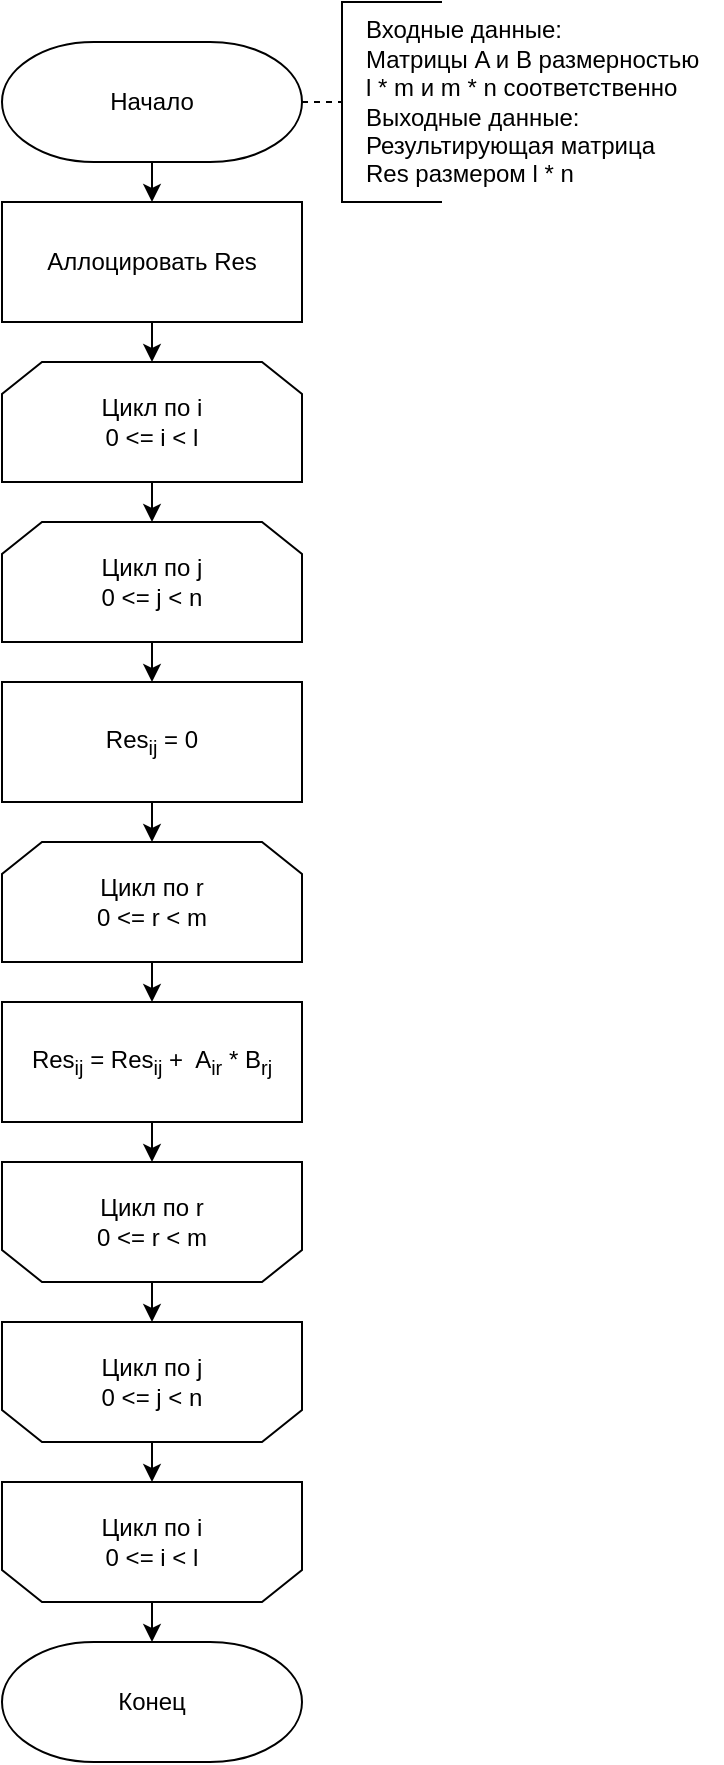 <mxfile version="20.3.0" type="device" pages="3"><diagram id="EKDfWiH1kvDxYjyR7Ums" name="Page-1"><mxGraphModel dx="1422" dy="868" grid="1" gridSize="10" guides="1" tooltips="1" connect="1" arrows="1" fold="1" page="1" pageScale="1" pageWidth="850" pageHeight="1100" math="0" shadow="0"><root><mxCell id="0"/><mxCell id="1" parent="0"/><mxCell id="7tNeOtKnAK0Mcpfe_OJ1-1" style="edgeStyle=orthogonalEdgeStyle;rounded=0;orthogonalLoop=1;jettySize=auto;html=1;exitX=0.5;exitY=1;exitDx=0;exitDy=0;exitPerimeter=0;entryX=0.5;entryY=0;entryDx=0;entryDy=0;" edge="1" parent="1" source="7tNeOtKnAK0Mcpfe_OJ1-2"><mxGeometry relative="1" as="geometry"><mxPoint x="255" y="120" as="targetPoint"/></mxGeometry></mxCell><mxCell id="7tNeOtKnAK0Mcpfe_OJ1-2" value="Начало" style="strokeWidth=1;html=1;shape=mxgraph.flowchart.terminator;whiteSpace=wrap;" vertex="1" parent="1"><mxGeometry x="180" y="40" width="150" height="60" as="geometry"/></mxCell><mxCell id="7tNeOtKnAK0Mcpfe_OJ1-4" value="&lt;div&gt;&lt;span&gt;Входные данные:&lt;/span&gt;&lt;/div&gt;&lt;div&gt;&lt;/div&gt;Матрицы A и B размерностью&lt;br&gt;l * m и m * n соответственно&lt;br&gt;&lt;div&gt;&lt;div&gt;Выходные данные:&lt;/div&gt;&lt;span&gt;Результирующая матрица&lt;/span&gt;&lt;/div&gt;&lt;div&gt;&lt;span&gt;Res размером l * n&lt;/span&gt;&lt;/div&gt;" style="text;html=1;align=left;verticalAlign=middle;resizable=0;points=[];autosize=1;strokeColor=none;fillColor=none;" vertex="1" parent="1"><mxGeometry x="360" y="25" width="180" height="90" as="geometry"/></mxCell><mxCell id="7tNeOtKnAK0Mcpfe_OJ1-5" value="Аллоцировать Res" style="rounded=0;whiteSpace=wrap;html=1;" vertex="1" parent="1"><mxGeometry x="180" y="120" width="150" height="60" as="geometry"/></mxCell><mxCell id="7tNeOtKnAK0Mcpfe_OJ1-6" style="edgeStyle=orthogonalEdgeStyle;rounded=0;orthogonalLoop=1;jettySize=auto;html=1;exitX=0.5;exitY=1;exitDx=0;exitDy=0;entryX=0.5;entryY=0;entryDx=0;entryDy=0;" edge="1" parent="1" source="7tNeOtKnAK0Mcpfe_OJ1-7" target="7tNeOtKnAK0Mcpfe_OJ1-14"><mxGeometry relative="1" as="geometry"/></mxCell><mxCell id="7tNeOtKnAK0Mcpfe_OJ1-7" value="Цикл по i&lt;br&gt;0 &amp;lt;= i &amp;lt; l" style="shape=loopLimit;whiteSpace=wrap;html=1;shadow=0;sketch=0;strokeWidth=1;gradientColor=none;" vertex="1" parent="1"><mxGeometry x="180" y="200" width="150" height="60" as="geometry"/></mxCell><mxCell id="7tNeOtKnAK0Mcpfe_OJ1-8" style="edgeStyle=orthogonalEdgeStyle;rounded=0;orthogonalLoop=1;jettySize=auto;html=1;exitX=0.5;exitY=1;exitDx=0;exitDy=0;entryX=0.5;entryY=0;entryDx=0;entryDy=0;entryPerimeter=0;" edge="1" parent="1" source="7tNeOtKnAK0Mcpfe_OJ1-9" target="7tNeOtKnAK0Mcpfe_OJ1-23"><mxGeometry relative="1" as="geometry"/></mxCell><mxCell id="7tNeOtKnAK0Mcpfe_OJ1-9" value="Цикл по i&lt;br&gt;0 &amp;lt;= i &amp;lt; l" style="shape=loopLimit;whiteSpace=wrap;html=1;shadow=0;sketch=0;strokeWidth=1;gradientColor=none;flipV=1;" vertex="1" parent="1"><mxGeometry x="180" y="760" width="150" height="60" as="geometry"/></mxCell><mxCell id="7tNeOtKnAK0Mcpfe_OJ1-10" style="edgeStyle=orthogonalEdgeStyle;rounded=0;orthogonalLoop=1;jettySize=auto;html=1;exitX=0.5;exitY=1;exitDx=0;exitDy=0;entryX=0.5;entryY=0;entryDx=0;entryDy=0;" edge="1" parent="1" source="7tNeOtKnAK0Mcpfe_OJ1-11" target="7tNeOtKnAK0Mcpfe_OJ1-18"><mxGeometry relative="1" as="geometry"/></mxCell><mxCell id="7tNeOtKnAK0Mcpfe_OJ1-11" value="Res&lt;sub&gt;ij&lt;/sub&gt; = 0" style="rounded=0;whiteSpace=wrap;html=1;" vertex="1" parent="1"><mxGeometry x="180" y="360" width="150" height="60" as="geometry"/></mxCell><mxCell id="7tNeOtKnAK0Mcpfe_OJ1-12" style="edgeStyle=orthogonalEdgeStyle;rounded=0;orthogonalLoop=1;jettySize=auto;html=1;exitX=0.5;exitY=1;exitDx=0;exitDy=0;entryX=0.5;entryY=0;entryDx=0;entryDy=0;" edge="1" parent="1" target="7tNeOtKnAK0Mcpfe_OJ1-7"><mxGeometry relative="1" as="geometry"><mxPoint x="255" y="180" as="sourcePoint"/></mxGeometry></mxCell><mxCell id="7tNeOtKnAK0Mcpfe_OJ1-13" style="edgeStyle=orthogonalEdgeStyle;rounded=0;orthogonalLoop=1;jettySize=auto;html=1;exitX=0.5;exitY=1;exitDx=0;exitDy=0;entryX=0.5;entryY=0;entryDx=0;entryDy=0;" edge="1" parent="1" source="7tNeOtKnAK0Mcpfe_OJ1-14" target="7tNeOtKnAK0Mcpfe_OJ1-11"><mxGeometry relative="1" as="geometry"/></mxCell><mxCell id="7tNeOtKnAK0Mcpfe_OJ1-14" value="Цикл по j&lt;br&gt;0 &amp;lt;= j &amp;lt; n" style="shape=loopLimit;whiteSpace=wrap;html=1;shadow=0;sketch=0;strokeWidth=1;gradientColor=none;" vertex="1" parent="1"><mxGeometry x="180" y="280" width="150" height="60" as="geometry"/></mxCell><mxCell id="7tNeOtKnAK0Mcpfe_OJ1-15" style="edgeStyle=orthogonalEdgeStyle;rounded=0;orthogonalLoop=1;jettySize=auto;html=1;exitX=0.5;exitY=1;exitDx=0;exitDy=0;entryX=0.5;entryY=0;entryDx=0;entryDy=0;" edge="1" parent="1" source="7tNeOtKnAK0Mcpfe_OJ1-16" target="7tNeOtKnAK0Mcpfe_OJ1-9"><mxGeometry relative="1" as="geometry"/></mxCell><mxCell id="7tNeOtKnAK0Mcpfe_OJ1-16" value="Цикл по j&lt;br&gt;0 &amp;lt;= j &amp;lt; n" style="shape=loopLimit;whiteSpace=wrap;html=1;shadow=0;sketch=0;strokeWidth=1;gradientColor=none;flipV=1;" vertex="1" parent="1"><mxGeometry x="180" y="680" width="150" height="60" as="geometry"/></mxCell><mxCell id="7tNeOtKnAK0Mcpfe_OJ1-17" style="edgeStyle=orthogonalEdgeStyle;rounded=0;orthogonalLoop=1;jettySize=auto;html=1;exitX=0.5;exitY=1;exitDx=0;exitDy=0;entryX=0.5;entryY=0;entryDx=0;entryDy=0;" edge="1" parent="1" source="7tNeOtKnAK0Mcpfe_OJ1-18" target="7tNeOtKnAK0Mcpfe_OJ1-22"><mxGeometry relative="1" as="geometry"/></mxCell><mxCell id="7tNeOtKnAK0Mcpfe_OJ1-18" value="Цикл по r&lt;br&gt;0 &amp;lt;= r &amp;lt; m" style="shape=loopLimit;whiteSpace=wrap;html=1;shadow=0;sketch=0;strokeWidth=1;gradientColor=none;" vertex="1" parent="1"><mxGeometry x="180" y="440" width="150" height="60" as="geometry"/></mxCell><mxCell id="7tNeOtKnAK0Mcpfe_OJ1-19" style="edgeStyle=orthogonalEdgeStyle;rounded=0;orthogonalLoop=1;jettySize=auto;html=1;exitX=0.5;exitY=1;exitDx=0;exitDy=0;entryX=0.5;entryY=0;entryDx=0;entryDy=0;" edge="1" parent="1" source="7tNeOtKnAK0Mcpfe_OJ1-20" target="7tNeOtKnAK0Mcpfe_OJ1-16"><mxGeometry relative="1" as="geometry"/></mxCell><mxCell id="7tNeOtKnAK0Mcpfe_OJ1-20" value="Цикл по r&lt;br&gt;0 &amp;lt;= r &amp;lt; m" style="shape=loopLimit;whiteSpace=wrap;html=1;shadow=0;sketch=0;strokeWidth=1;gradientColor=none;flipV=1;" vertex="1" parent="1"><mxGeometry x="180" y="600" width="150" height="60" as="geometry"/></mxCell><mxCell id="7tNeOtKnAK0Mcpfe_OJ1-21" style="edgeStyle=orthogonalEdgeStyle;rounded=0;orthogonalLoop=1;jettySize=auto;html=1;exitX=0.5;exitY=1;exitDx=0;exitDy=0;entryX=0.5;entryY=0;entryDx=0;entryDy=0;" edge="1" parent="1" source="7tNeOtKnAK0Mcpfe_OJ1-22" target="7tNeOtKnAK0Mcpfe_OJ1-20"><mxGeometry relative="1" as="geometry"/></mxCell><mxCell id="7tNeOtKnAK0Mcpfe_OJ1-22" value="Res&lt;sub&gt;ij&lt;/sub&gt;&amp;nbsp;= Res&lt;sub&gt;ij&lt;/sub&gt; +&amp;nbsp; A&lt;sub&gt;ir&lt;/sub&gt; * B&lt;sub&gt;rj&lt;/sub&gt;" style="rounded=0;whiteSpace=wrap;html=1;" vertex="1" parent="1"><mxGeometry x="180" y="520" width="150" height="60" as="geometry"/></mxCell><mxCell id="7tNeOtKnAK0Mcpfe_OJ1-23" value="Конец" style="strokeWidth=1;html=1;shape=mxgraph.flowchart.terminator;whiteSpace=wrap;" vertex="1" parent="1"><mxGeometry x="180" y="840" width="150" height="60" as="geometry"/></mxCell><mxCell id="7tNeOtKnAK0Mcpfe_OJ1-25" value="" style="strokeWidth=1;html=1;shape=mxgraph.flowchart.annotation_1;align=left;pointerEvents=1;" vertex="1" parent="1"><mxGeometry x="350" y="20" width="50" height="100" as="geometry"/></mxCell><mxCell id="7tNeOtKnAK0Mcpfe_OJ1-27" value="" style="endArrow=none;dashed=1;html=1;rounded=0;entryX=0;entryY=0.5;entryDx=0;entryDy=0;entryPerimeter=0;exitX=1;exitY=0.5;exitDx=0;exitDy=0;exitPerimeter=0;" edge="1" parent="1" source="7tNeOtKnAK0Mcpfe_OJ1-2" target="7tNeOtKnAK0Mcpfe_OJ1-25"><mxGeometry width="50" height="50" relative="1" as="geometry"><mxPoint x="400" y="470" as="sourcePoint"/><mxPoint x="450" y="420" as="targetPoint"/></mxGeometry></mxCell></root></mxGraphModel></diagram><diagram name="multVin" id="gzY0BKHr6f55gWIBdtOC"><mxGraphModel dx="1727" dy="940" grid="1" gridSize="10" guides="1" tooltips="1" connect="1" arrows="1" fold="1" page="1" pageScale="1" pageWidth="827" pageHeight="1169" math="0" shadow="0"><root><mxCell id="sdHD3HXKvVRXxiyXbOdu-0"/><mxCell id="sdHD3HXKvVRXxiyXbOdu-1" parent="sdHD3HXKvVRXxiyXbOdu-0"/><mxCell id="Ogz0EqKDz7E8f6h52LiM-0" style="edgeStyle=orthogonalEdgeStyle;rounded=0;orthogonalLoop=1;jettySize=auto;html=1;exitX=0.5;exitY=1;exitDx=0;exitDy=0;exitPerimeter=0;entryX=0.5;entryY=0;entryDx=0;entryDy=0;" edge="1" parent="sdHD3HXKvVRXxiyXbOdu-1" source="Ogz0EqKDz7E8f6h52LiM-1"><mxGeometry relative="1" as="geometry"><mxPoint x="85" y="110" as="targetPoint"/></mxGeometry></mxCell><mxCell id="Ogz0EqKDz7E8f6h52LiM-1" value="Начало" style="strokeWidth=1;html=1;shape=mxgraph.flowchart.terminator;whiteSpace=wrap;" vertex="1" parent="sdHD3HXKvVRXxiyXbOdu-1"><mxGeometry x="10" y="30" width="150" height="60" as="geometry"/></mxCell><mxCell id="Ogz0EqKDz7E8f6h52LiM-2" value="" style="strokeWidth=1;html=1;shape=mxgraph.flowchart.annotation_2;align=left;labelPosition=right;pointerEvents=1;" vertex="1" parent="sdHD3HXKvVRXxiyXbOdu-1"><mxGeometry x="160" y="10" width="50" height="100" as="geometry"/></mxCell><mxCell id="Ogz0EqKDz7E8f6h52LiM-3" value="&lt;div&gt;&lt;span&gt;Входные данные:&lt;/span&gt;&lt;/div&gt;&lt;div&gt;&lt;/div&gt;Матрицы A и B размерностью&lt;br&gt;l * m и m * n соответственно&lt;br&gt;&lt;div&gt;&lt;div&gt;Выходные данные:&lt;/div&gt;&lt;span&gt;Результирующая матрица&lt;/span&gt;&lt;/div&gt;&lt;div&gt;&lt;span&gt;Res размером l * n&lt;/span&gt;&lt;/div&gt;" style="text;html=1;align=left;verticalAlign=middle;resizable=0;points=[];autosize=1;strokeColor=none;fillColor=none;" vertex="1" parent="sdHD3HXKvVRXxiyXbOdu-1"><mxGeometry x="190" y="15" width="180" height="90" as="geometry"/></mxCell><mxCell id="Ogz0EqKDz7E8f6h52LiM-4" value="Аллоцировать Res, mulH размером l, mulV размером n" style="rounded=0;whiteSpace=wrap;html=1;" vertex="1" parent="sdHD3HXKvVRXxiyXbOdu-1"><mxGeometry x="10" y="110" width="150" height="60" as="geometry"/></mxCell><mxCell id="Ogz0EqKDz7E8f6h52LiM-5" style="edgeStyle=orthogonalEdgeStyle;rounded=0;orthogonalLoop=1;jettySize=auto;html=1;exitX=0.5;exitY=1;exitDx=0;exitDy=0;entryX=0.5;entryY=0;entryDx=0;entryDy=0;" edge="1" parent="sdHD3HXKvVRXxiyXbOdu-1" source="Ogz0EqKDz7E8f6h52LiM-6" target="Ogz0EqKDz7E8f6h52LiM-13"><mxGeometry relative="1" as="geometry"/></mxCell><mxCell id="Ogz0EqKDz7E8f6h52LiM-6" value="Цикл по i&lt;br&gt;0 &amp;lt;= i &amp;lt; l" style="shape=loopLimit;whiteSpace=wrap;html=1;shadow=0;sketch=0;strokeWidth=1;gradientColor=none;" vertex="1" parent="sdHD3HXKvVRXxiyXbOdu-1"><mxGeometry x="10" y="190" width="150" height="60" as="geometry"/></mxCell><mxCell id="cT1GEM3jE3KmLU4VMV8W-15" style="edgeStyle=orthogonalEdgeStyle;rounded=0;orthogonalLoop=1;jettySize=auto;html=1;exitX=0.5;exitY=1;exitDx=0;exitDy=0;entryX=0.5;entryY=0;entryDx=0;entryDy=0;" edge="1" parent="sdHD3HXKvVRXxiyXbOdu-1" source="Ogz0EqKDz7E8f6h52LiM-8" target="cT1GEM3jE3KmLU4VMV8W-4"><mxGeometry relative="1" as="geometry"/></mxCell><mxCell id="Ogz0EqKDz7E8f6h52LiM-8" value="Цикл по i&lt;br&gt;0 &amp;lt;= i &amp;lt; l" style="shape=loopLimit;whiteSpace=wrap;html=1;shadow=0;sketch=0;strokeWidth=1;gradientColor=none;flipV=1;" vertex="1" parent="sdHD3HXKvVRXxiyXbOdu-1"><mxGeometry x="10" y="510" width="150" height="60" as="geometry"/></mxCell><mxCell id="Ogz0EqKDz7E8f6h52LiM-11" style="edgeStyle=orthogonalEdgeStyle;rounded=0;orthogonalLoop=1;jettySize=auto;html=1;exitX=0.5;exitY=1;exitDx=0;exitDy=0;entryX=0.5;entryY=0;entryDx=0;entryDy=0;" edge="1" parent="sdHD3HXKvVRXxiyXbOdu-1" target="Ogz0EqKDz7E8f6h52LiM-6"><mxGeometry relative="1" as="geometry"><mxPoint x="85" y="170" as="sourcePoint"/></mxGeometry></mxCell><mxCell id="cT1GEM3jE3KmLU4VMV8W-1" style="edgeStyle=orthogonalEdgeStyle;rounded=0;orthogonalLoop=1;jettySize=auto;html=1;exitX=0.5;exitY=1;exitDx=0;exitDy=0;entryX=0.5;entryY=0;entryDx=0;entryDy=0;" edge="1" parent="sdHD3HXKvVRXxiyXbOdu-1" source="Ogz0EqKDz7E8f6h52LiM-13" target="cT1GEM3jE3KmLU4VMV8W-0"><mxGeometry relative="1" as="geometry"/></mxCell><mxCell id="Ogz0EqKDz7E8f6h52LiM-13" value="Цикл по k&lt;br&gt;0 &amp;lt;= k &amp;lt; m / 2" style="shape=loopLimit;whiteSpace=wrap;html=1;shadow=0;sketch=0;strokeWidth=1;gradientColor=none;" vertex="1" parent="sdHD3HXKvVRXxiyXbOdu-1"><mxGeometry x="10" y="270" width="150" height="60" as="geometry"/></mxCell><mxCell id="Ogz0EqKDz7E8f6h52LiM-14" style="edgeStyle=orthogonalEdgeStyle;rounded=0;orthogonalLoop=1;jettySize=auto;html=1;exitX=0.5;exitY=1;exitDx=0;exitDy=0;entryX=0.5;entryY=0;entryDx=0;entryDy=0;" edge="1" parent="sdHD3HXKvVRXxiyXbOdu-1" source="Ogz0EqKDz7E8f6h52LiM-15" target="Ogz0EqKDz7E8f6h52LiM-8"><mxGeometry relative="1" as="geometry"/></mxCell><mxCell id="Ogz0EqKDz7E8f6h52LiM-15" value="Цикл по k&lt;br&gt;0 &amp;lt;= k &amp;lt; m / 2" style="shape=loopLimit;whiteSpace=wrap;html=1;shadow=0;sketch=0;strokeWidth=1;gradientColor=none;flipV=1;" vertex="1" parent="sdHD3HXKvVRXxiyXbOdu-1"><mxGeometry x="10" y="430" width="150" height="60" as="geometry"/></mxCell><mxCell id="Ogz0EqKDz7E8f6h52LiM-22" value="Конец" style="strokeWidth=1;html=1;shape=mxgraph.flowchart.terminator;whiteSpace=wrap;" vertex="1" parent="sdHD3HXKvVRXxiyXbOdu-1"><mxGeometry x="390" y="770" width="150" height="60" as="geometry"/></mxCell><mxCell id="cT1GEM3jE3KmLU4VMV8W-2" style="edgeStyle=orthogonalEdgeStyle;rounded=0;orthogonalLoop=1;jettySize=auto;html=1;exitX=0.5;exitY=1;exitDx=0;exitDy=0;entryX=0.5;entryY=0;entryDx=0;entryDy=0;" edge="1" parent="sdHD3HXKvVRXxiyXbOdu-1" source="cT1GEM3jE3KmLU4VMV8W-0" target="Ogz0EqKDz7E8f6h52LiM-15"><mxGeometry relative="1" as="geometry"/></mxCell><mxCell id="cT1GEM3jE3KmLU4VMV8W-0" value="mulH&lt;sub&gt;i&lt;/sub&gt; = mulH&lt;span style=&quot;font-size: 10px&quot;&gt;&lt;sub&gt;i&lt;/sub&gt;&lt;/span&gt;&amp;nbsp;+ A&lt;sub&gt;i 2*k&lt;/sub&gt; *&lt;br&gt;A&lt;sub&gt;i 2*k+1&lt;/sub&gt;" style="rounded=0;whiteSpace=wrap;html=1;" vertex="1" parent="sdHD3HXKvVRXxiyXbOdu-1"><mxGeometry x="10" y="350" width="150" height="60" as="geometry"/></mxCell><mxCell id="cT1GEM3jE3KmLU4VMV8W-3" style="edgeStyle=orthogonalEdgeStyle;rounded=0;orthogonalLoop=1;jettySize=auto;html=1;exitX=0.5;exitY=1;exitDx=0;exitDy=0;entryX=0.5;entryY=0;entryDx=0;entryDy=0;" edge="1" parent="sdHD3HXKvVRXxiyXbOdu-1" source="cT1GEM3jE3KmLU4VMV8W-4" target="cT1GEM3jE3KmLU4VMV8W-7"><mxGeometry relative="1" as="geometry"/></mxCell><mxCell id="cT1GEM3jE3KmLU4VMV8W-4" value="Цикл по i&lt;br&gt;0 &amp;lt;= i &amp;lt; n" style="shape=loopLimit;whiteSpace=wrap;html=1;shadow=0;sketch=0;strokeWidth=1;gradientColor=none;" vertex="1" parent="sdHD3HXKvVRXxiyXbOdu-1"><mxGeometry x="10" y="590" width="150" height="60" as="geometry"/></mxCell><mxCell id="cT1GEM3jE3KmLU4VMV8W-14" style="edgeStyle=orthogonalEdgeStyle;rounded=0;orthogonalLoop=1;jettySize=auto;html=1;exitX=0.5;exitY=1;exitDx=0;exitDy=0;entryX=0.5;entryY=0;entryDx=0;entryDy=0;" edge="1" parent="sdHD3HXKvVRXxiyXbOdu-1" source="cT1GEM3jE3KmLU4VMV8W-5" target="cT1GEM3jE3KmLU4VMV8W-12"><mxGeometry relative="1" as="geometry"/></mxCell><mxCell id="cT1GEM3jE3KmLU4VMV8W-5" value="Цикл по i&lt;br&gt;0 &amp;lt;= i &amp;lt; n" style="shape=loopLimit;whiteSpace=wrap;html=1;shadow=0;sketch=0;strokeWidth=1;gradientColor=none;flipV=1;" vertex="1" parent="sdHD3HXKvVRXxiyXbOdu-1"><mxGeometry x="10" y="910" width="150" height="60" as="geometry"/></mxCell><mxCell id="cT1GEM3jE3KmLU4VMV8W-6" style="edgeStyle=orthogonalEdgeStyle;rounded=0;orthogonalLoop=1;jettySize=auto;html=1;exitX=0.5;exitY=1;exitDx=0;exitDy=0;entryX=0.5;entryY=0;entryDx=0;entryDy=0;" edge="1" parent="sdHD3HXKvVRXxiyXbOdu-1" source="cT1GEM3jE3KmLU4VMV8W-7" target="cT1GEM3jE3KmLU4VMV8W-11"><mxGeometry relative="1" as="geometry"/></mxCell><mxCell id="cT1GEM3jE3KmLU4VMV8W-7" value="Цикл по k&lt;br&gt;0 &amp;lt;= k &amp;lt; m / 2" style="shape=loopLimit;whiteSpace=wrap;html=1;shadow=0;sketch=0;strokeWidth=1;gradientColor=none;" vertex="1" parent="sdHD3HXKvVRXxiyXbOdu-1"><mxGeometry x="10" y="670" width="150" height="60" as="geometry"/></mxCell><mxCell id="cT1GEM3jE3KmLU4VMV8W-8" style="edgeStyle=orthogonalEdgeStyle;rounded=0;orthogonalLoop=1;jettySize=auto;html=1;exitX=0.5;exitY=1;exitDx=0;exitDy=0;entryX=0.5;entryY=0;entryDx=0;entryDy=0;" edge="1" parent="sdHD3HXKvVRXxiyXbOdu-1" source="cT1GEM3jE3KmLU4VMV8W-9" target="cT1GEM3jE3KmLU4VMV8W-5"><mxGeometry relative="1" as="geometry"/></mxCell><mxCell id="cT1GEM3jE3KmLU4VMV8W-9" value="Цикл по k&lt;br&gt;0 &amp;lt;= k &amp;lt; m / 2" style="shape=loopLimit;whiteSpace=wrap;html=1;shadow=0;sketch=0;strokeWidth=1;gradientColor=none;flipV=1;" vertex="1" parent="sdHD3HXKvVRXxiyXbOdu-1"><mxGeometry x="10" y="830" width="150" height="60" as="geometry"/></mxCell><mxCell id="cT1GEM3jE3KmLU4VMV8W-10" style="edgeStyle=orthogonalEdgeStyle;rounded=0;orthogonalLoop=1;jettySize=auto;html=1;exitX=0.5;exitY=1;exitDx=0;exitDy=0;entryX=0.5;entryY=0;entryDx=0;entryDy=0;" edge="1" parent="sdHD3HXKvVRXxiyXbOdu-1" source="cT1GEM3jE3KmLU4VMV8W-11" target="cT1GEM3jE3KmLU4VMV8W-9"><mxGeometry relative="1" as="geometry"/></mxCell><mxCell id="cT1GEM3jE3KmLU4VMV8W-11" value="mulV&lt;sub&gt;i&lt;/sub&gt; = mulV&lt;span style=&quot;font-size: 10px&quot;&gt;&lt;sub&gt;i&lt;/sub&gt;&lt;/span&gt;&amp;nbsp;+ B&lt;sub&gt;2*k i&lt;/sub&gt; *&lt;br&gt;B&lt;sub&gt;2*k+1 i&lt;/sub&gt;" style="rounded=0;whiteSpace=wrap;html=1;" vertex="1" parent="sdHD3HXKvVRXxiyXbOdu-1"><mxGeometry x="10" y="750" width="150" height="60" as="geometry"/></mxCell><mxCell id="cT1GEM3jE3KmLU4VMV8W-12" value="A" style="ellipse;whiteSpace=wrap;html=1;aspect=fixed;align=center;" vertex="1" parent="sdHD3HXKvVRXxiyXbOdu-1"><mxGeometry x="65" y="990" width="40" height="40" as="geometry"/></mxCell><mxCell id="cT1GEM3jE3KmLU4VMV8W-29" style="edgeStyle=orthogonalEdgeStyle;rounded=0;orthogonalLoop=1;jettySize=auto;html=1;exitX=0.5;exitY=1;exitDx=0;exitDy=0;entryX=0.5;entryY=0;entryDx=0;entryDy=0;" edge="1" parent="sdHD3HXKvVRXxiyXbOdu-1" source="cT1GEM3jE3KmLU4VMV8W-13" target="cT1GEM3jE3KmLU4VMV8W-17"><mxGeometry relative="1" as="geometry"/></mxCell><mxCell id="cT1GEM3jE3KmLU4VMV8W-13" value="A" style="ellipse;whiteSpace=wrap;html=1;aspect=fixed;align=center;" vertex="1" parent="sdHD3HXKvVRXxiyXbOdu-1"><mxGeometry x="235" y="130" width="40" height="40" as="geometry"/></mxCell><mxCell id="cT1GEM3jE3KmLU4VMV8W-30" style="edgeStyle=orthogonalEdgeStyle;rounded=0;orthogonalLoop=1;jettySize=auto;html=1;exitX=0.5;exitY=1;exitDx=0;exitDy=0;entryX=0.5;entryY=0;entryDx=0;entryDy=0;" edge="1" parent="sdHD3HXKvVRXxiyXbOdu-1" source="cT1GEM3jE3KmLU4VMV8W-17" target="cT1GEM3jE3KmLU4VMV8W-25"><mxGeometry relative="1" as="geometry"/></mxCell><mxCell id="cT1GEM3jE3KmLU4VMV8W-17" value="Цикл по i&lt;br&gt;0 &amp;lt;= i &amp;lt; l" style="shape=loopLimit;whiteSpace=wrap;html=1;shadow=0;sketch=0;strokeWidth=1;gradientColor=none;" vertex="1" parent="sdHD3HXKvVRXxiyXbOdu-1"><mxGeometry x="180" y="190" width="150" height="60" as="geometry"/></mxCell><mxCell id="cT1GEM3jE3KmLU4VMV8W-54" style="edgeStyle=orthogonalEdgeStyle;rounded=0;orthogonalLoop=1;jettySize=auto;html=1;exitX=0.5;exitY=1;exitDx=0;exitDy=0;entryX=0.5;entryY=0;entryDx=0;entryDy=0;" edge="1" parent="sdHD3HXKvVRXxiyXbOdu-1" source="cT1GEM3jE3KmLU4VMV8W-18" target="cT1GEM3jE3KmLU4VMV8W-53"><mxGeometry relative="1" as="geometry"/></mxCell><mxCell id="cT1GEM3jE3KmLU4VMV8W-18" value="Цикл по i&lt;br&gt;0 &amp;lt;= i &amp;lt; l" style="shape=loopLimit;whiteSpace=wrap;html=1;shadow=0;sketch=0;strokeWidth=1;gradientColor=none;flipV=1;" vertex="1" parent="sdHD3HXKvVRXxiyXbOdu-1"><mxGeometry x="180" y="750" width="150" height="60" as="geometry"/></mxCell><mxCell id="cT1GEM3jE3KmLU4VMV8W-19" style="edgeStyle=orthogonalEdgeStyle;rounded=0;orthogonalLoop=1;jettySize=auto;html=1;exitX=0.5;exitY=1;exitDx=0;exitDy=0;entryX=0.5;entryY=0;entryDx=0;entryDy=0;" edge="1" parent="sdHD3HXKvVRXxiyXbOdu-1" source="cT1GEM3jE3KmLU4VMV8W-20" target="cT1GEM3jE3KmLU4VMV8W-24"><mxGeometry relative="1" as="geometry"/></mxCell><mxCell id="cT1GEM3jE3KmLU4VMV8W-20" value="Цикл по k&lt;br&gt;0 &amp;lt;= k &amp;lt; m / 2" style="shape=loopLimit;whiteSpace=wrap;html=1;shadow=0;sketch=0;strokeWidth=1;gradientColor=none;" vertex="1" parent="sdHD3HXKvVRXxiyXbOdu-1"><mxGeometry x="180" y="430" width="150" height="60" as="geometry"/></mxCell><mxCell id="cT1GEM3jE3KmLU4VMV8W-33" style="edgeStyle=orthogonalEdgeStyle;rounded=0;orthogonalLoop=1;jettySize=auto;html=1;exitX=0.5;exitY=1;exitDx=0;exitDy=0;entryX=0.5;entryY=0;entryDx=0;entryDy=0;" edge="1" parent="sdHD3HXKvVRXxiyXbOdu-1" source="cT1GEM3jE3KmLU4VMV8W-22" target="cT1GEM3jE3KmLU4VMV8W-28"><mxGeometry relative="1" as="geometry"/></mxCell><mxCell id="cT1GEM3jE3KmLU4VMV8W-22" value="Цикл по k&lt;br&gt;0 &amp;lt;= k &amp;lt; m / 2" style="shape=loopLimit;whiteSpace=wrap;html=1;shadow=0;sketch=0;strokeWidth=1;gradientColor=none;flipV=1;" vertex="1" parent="sdHD3HXKvVRXxiyXbOdu-1"><mxGeometry x="180" y="590" width="150" height="60" as="geometry"/></mxCell><mxCell id="cT1GEM3jE3KmLU4VMV8W-23" style="edgeStyle=orthogonalEdgeStyle;rounded=0;orthogonalLoop=1;jettySize=auto;html=1;exitX=0.5;exitY=1;exitDx=0;exitDy=0;entryX=0.5;entryY=0;entryDx=0;entryDy=0;" edge="1" parent="sdHD3HXKvVRXxiyXbOdu-1" source="cT1GEM3jE3KmLU4VMV8W-24" target="cT1GEM3jE3KmLU4VMV8W-22"><mxGeometry relative="1" as="geometry"/></mxCell><mxCell id="cT1GEM3jE3KmLU4VMV8W-24" value="Res&lt;sub&gt;ij&lt;/sub&gt; = Res&lt;sub&gt;ij&lt;/sub&gt; + (A&lt;sub&gt;i 2*k&lt;/sub&gt; + B&lt;sub&gt;2*k+1 j&lt;/sub&gt;) * (A&lt;sub&gt;i 2*k+1&lt;/sub&gt;&amp;nbsp;+ B&lt;sub&gt;2*k j&lt;/sub&gt;)" style="rounded=0;whiteSpace=wrap;html=1;" vertex="1" parent="sdHD3HXKvVRXxiyXbOdu-1"><mxGeometry x="180" y="510" width="150" height="60" as="geometry"/></mxCell><mxCell id="cT1GEM3jE3KmLU4VMV8W-31" style="edgeStyle=orthogonalEdgeStyle;rounded=0;orthogonalLoop=1;jettySize=auto;html=1;exitX=0.5;exitY=1;exitDx=0;exitDy=0;entryX=0.5;entryY=0;entryDx=0;entryDy=0;" edge="1" parent="sdHD3HXKvVRXxiyXbOdu-1" source="cT1GEM3jE3KmLU4VMV8W-25" target="cT1GEM3jE3KmLU4VMV8W-26"><mxGeometry relative="1" as="geometry"/></mxCell><mxCell id="cT1GEM3jE3KmLU4VMV8W-25" value="Цикл по j&lt;br&gt;0 &amp;lt;= j &amp;lt; n" style="shape=loopLimit;whiteSpace=wrap;html=1;shadow=0;sketch=0;strokeWidth=1;gradientColor=none;" vertex="1" parent="sdHD3HXKvVRXxiyXbOdu-1"><mxGeometry x="180" y="270" width="150" height="60" as="geometry"/></mxCell><mxCell id="cT1GEM3jE3KmLU4VMV8W-32" style="edgeStyle=orthogonalEdgeStyle;rounded=0;orthogonalLoop=1;jettySize=auto;html=1;exitX=0.5;exitY=1;exitDx=0;exitDy=0;entryX=0.5;entryY=0;entryDx=0;entryDy=0;" edge="1" parent="sdHD3HXKvVRXxiyXbOdu-1" source="cT1GEM3jE3KmLU4VMV8W-26" target="cT1GEM3jE3KmLU4VMV8W-20"><mxGeometry relative="1" as="geometry"/></mxCell><mxCell id="cT1GEM3jE3KmLU4VMV8W-26" value="Res&lt;sub&gt;ij&lt;/sub&gt; = -mulH&lt;sub&gt;i&lt;/sub&gt; - mulV&lt;sub&gt;j&lt;/sub&gt;" style="rounded=0;whiteSpace=wrap;html=1;" vertex="1" parent="sdHD3HXKvVRXxiyXbOdu-1"><mxGeometry x="180" y="350" width="150" height="60" as="geometry"/></mxCell><mxCell id="cT1GEM3jE3KmLU4VMV8W-34" style="edgeStyle=orthogonalEdgeStyle;rounded=0;orthogonalLoop=1;jettySize=auto;html=1;exitX=0.5;exitY=1;exitDx=0;exitDy=0;entryX=0.5;entryY=0;entryDx=0;entryDy=0;" edge="1" parent="sdHD3HXKvVRXxiyXbOdu-1" source="cT1GEM3jE3KmLU4VMV8W-28" target="cT1GEM3jE3KmLU4VMV8W-18"><mxGeometry relative="1" as="geometry"/></mxCell><mxCell id="cT1GEM3jE3KmLU4VMV8W-28" value="Цикл по j&lt;br&gt;0 &amp;lt;= j &amp;lt; n" style="shape=loopLimit;whiteSpace=wrap;html=1;shadow=0;sketch=0;strokeWidth=1;gradientColor=none;flipV=1;" vertex="1" parent="sdHD3HXKvVRXxiyXbOdu-1"><mxGeometry x="180" y="670" width="150" height="60" as="geometry"/></mxCell><mxCell id="cT1GEM3jE3KmLU4VMV8W-46" style="edgeStyle=orthogonalEdgeStyle;rounded=0;orthogonalLoop=1;jettySize=auto;html=1;exitX=1;exitY=0.5;exitDx=0;exitDy=0;entryX=0.5;entryY=0;entryDx=0;entryDy=0;" edge="1" parent="sdHD3HXKvVRXxiyXbOdu-1" source="cT1GEM3jE3KmLU4VMV8W-35" target="cT1GEM3jE3KmLU4VMV8W-38"><mxGeometry relative="1" as="geometry"/></mxCell><mxCell id="cT1GEM3jE3KmLU4VMV8W-50" style="edgeStyle=orthogonalEdgeStyle;rounded=0;orthogonalLoop=1;jettySize=auto;html=1;exitX=0;exitY=0.5;exitDx=0;exitDy=0;entryX=0.5;entryY=0;entryDx=0;entryDy=0;" edge="1" parent="sdHD3HXKvVRXxiyXbOdu-1" source="cT1GEM3jE3KmLU4VMV8W-35" target="cT1GEM3jE3KmLU4VMV8W-48"><mxGeometry relative="1" as="geometry"><Array as="points"><mxPoint x="370" y="230"/><mxPoint x="370" y="670"/><mxPoint x="465" y="670"/></Array></mxGeometry></mxCell><mxCell id="cT1GEM3jE3KmLU4VMV8W-35" value="m % 2 == 1" style="rhombus;whiteSpace=wrap;html=1;shadow=0;sketch=0;fontFamily=Helvetica;strokeWidth=1;gradientColor=none;" vertex="1" parent="sdHD3HXKvVRXxiyXbOdu-1"><mxGeometry x="390" y="190" width="150" height="80" as="geometry"/></mxCell><mxCell id="cT1GEM3jE3KmLU4VMV8W-37" style="edgeStyle=orthogonalEdgeStyle;rounded=0;orthogonalLoop=1;jettySize=auto;html=1;exitX=0.5;exitY=1;exitDx=0;exitDy=0;entryX=0.5;entryY=0;entryDx=0;entryDy=0;" edge="1" parent="sdHD3HXKvVRXxiyXbOdu-1" source="cT1GEM3jE3KmLU4VMV8W-38" target="cT1GEM3jE3KmLU4VMV8W-39"><mxGeometry relative="1" as="geometry"/></mxCell><mxCell id="cT1GEM3jE3KmLU4VMV8W-38" value="Цикл по i&lt;br&gt;0 &amp;lt;= i &amp;lt; l" style="shape=loopLimit;whiteSpace=wrap;html=1;shadow=0;sketch=0;strokeWidth=1;gradientColor=none;" vertex="1" parent="sdHD3HXKvVRXxiyXbOdu-1"><mxGeometry x="510" y="280" width="150" height="60" as="geometry"/></mxCell><mxCell id="cT1GEM3jE3KmLU4VMV8W-44" style="edgeStyle=orthogonalEdgeStyle;rounded=0;orthogonalLoop=1;jettySize=auto;html=1;exitX=0.5;exitY=1;exitDx=0;exitDy=0;entryX=0.5;entryY=0;entryDx=0;entryDy=0;" edge="1" parent="sdHD3HXKvVRXxiyXbOdu-1" source="cT1GEM3jE3KmLU4VMV8W-39" target="cT1GEM3jE3KmLU4VMV8W-43"><mxGeometry relative="1" as="geometry"/></mxCell><mxCell id="cT1GEM3jE3KmLU4VMV8W-39" value="Цикл по j&lt;br&gt;0 &amp;lt;= j &amp;lt; n" style="shape=loopLimit;whiteSpace=wrap;html=1;shadow=0;sketch=0;strokeWidth=1;gradientColor=none;" vertex="1" parent="sdHD3HXKvVRXxiyXbOdu-1"><mxGeometry x="510" y="360" width="150" height="60" as="geometry"/></mxCell><mxCell id="cT1GEM3jE3KmLU4VMV8W-51" style="edgeStyle=orthogonalEdgeStyle;rounded=0;orthogonalLoop=1;jettySize=auto;html=1;exitX=0.5;exitY=1;exitDx=0;exitDy=0;entryX=0.5;entryY=0;entryDx=0;entryDy=0;" edge="1" parent="sdHD3HXKvVRXxiyXbOdu-1" source="cT1GEM3jE3KmLU4VMV8W-40" target="cT1GEM3jE3KmLU4VMV8W-48"><mxGeometry relative="1" as="geometry"><mxPoint x="585" y="690" as="targetPoint"/><Array as="points"><mxPoint x="585" y="670"/><mxPoint x="465" y="670"/></Array></mxGeometry></mxCell><mxCell id="cT1GEM3jE3KmLU4VMV8W-40" value="Цикл по i&lt;br&gt;0 &amp;lt;= i &amp;lt; l" style="shape=loopLimit;whiteSpace=wrap;html=1;shadow=0;sketch=0;strokeWidth=1;gradientColor=none;flipV=1;" vertex="1" parent="sdHD3HXKvVRXxiyXbOdu-1"><mxGeometry x="510" y="600" width="150" height="60" as="geometry"/></mxCell><mxCell id="cT1GEM3jE3KmLU4VMV8W-41" style="edgeStyle=orthogonalEdgeStyle;rounded=0;orthogonalLoop=1;jettySize=auto;html=1;exitX=0.5;exitY=1;exitDx=0;exitDy=0;entryX=0.5;entryY=0;entryDx=0;entryDy=0;" edge="1" parent="sdHD3HXKvVRXxiyXbOdu-1" source="cT1GEM3jE3KmLU4VMV8W-42" target="cT1GEM3jE3KmLU4VMV8W-40"><mxGeometry relative="1" as="geometry"/></mxCell><mxCell id="cT1GEM3jE3KmLU4VMV8W-42" value="Цикл по j&lt;br&gt;0 &amp;lt;= j &amp;lt; n" style="shape=loopLimit;whiteSpace=wrap;html=1;shadow=0;sketch=0;strokeWidth=1;gradientColor=none;flipV=1;" vertex="1" parent="sdHD3HXKvVRXxiyXbOdu-1"><mxGeometry x="510" y="520" width="150" height="60" as="geometry"/></mxCell><mxCell id="cT1GEM3jE3KmLU4VMV8W-45" style="edgeStyle=orthogonalEdgeStyle;rounded=0;orthogonalLoop=1;jettySize=auto;html=1;exitX=0.5;exitY=1;exitDx=0;exitDy=0;entryX=0.5;entryY=0;entryDx=0;entryDy=0;" edge="1" parent="sdHD3HXKvVRXxiyXbOdu-1" source="cT1GEM3jE3KmLU4VMV8W-43" target="cT1GEM3jE3KmLU4VMV8W-42"><mxGeometry relative="1" as="geometry"/></mxCell><mxCell id="cT1GEM3jE3KmLU4VMV8W-43" value="Res&lt;sub&gt;ij&lt;/sub&gt;&amp;nbsp;+= A&lt;sub&gt;i m-1&lt;/sub&gt; * B&lt;sub&gt;m-1 j&lt;/sub&gt;" style="rounded=0;whiteSpace=wrap;html=1;" vertex="1" parent="sdHD3HXKvVRXxiyXbOdu-1"><mxGeometry x="510" y="440" width="150" height="60" as="geometry"/></mxCell><mxCell id="cT1GEM3jE3KmLU4VMV8W-49" style="edgeStyle=orthogonalEdgeStyle;rounded=0;orthogonalLoop=1;jettySize=auto;html=1;exitX=0.5;exitY=1;exitDx=0;exitDy=0;entryX=0.5;entryY=0;entryDx=0;entryDy=0;entryPerimeter=0;" edge="1" parent="sdHD3HXKvVRXxiyXbOdu-1" source="cT1GEM3jE3KmLU4VMV8W-48" target="Ogz0EqKDz7E8f6h52LiM-22"><mxGeometry relative="1" as="geometry"/></mxCell><mxCell id="cT1GEM3jE3KmLU4VMV8W-48" value="Освободить mulH, mulV" style="rounded=0;whiteSpace=wrap;html=1;" vertex="1" parent="sdHD3HXKvVRXxiyXbOdu-1"><mxGeometry x="390" y="690" width="150" height="60" as="geometry"/></mxCell><mxCell id="cT1GEM3jE3KmLU4VMV8W-56" style="edgeStyle=orthogonalEdgeStyle;rounded=0;orthogonalLoop=1;jettySize=auto;html=1;exitX=0.5;exitY=1;exitDx=0;exitDy=0;entryX=0.5;entryY=0;entryDx=0;entryDy=0;" edge="1" parent="sdHD3HXKvVRXxiyXbOdu-1" source="cT1GEM3jE3KmLU4VMV8W-52" target="cT1GEM3jE3KmLU4VMV8W-35"><mxGeometry relative="1" as="geometry"/></mxCell><mxCell id="cT1GEM3jE3KmLU4VMV8W-52" value="B" style="ellipse;whiteSpace=wrap;html=1;aspect=fixed;align=center;" vertex="1" parent="sdHD3HXKvVRXxiyXbOdu-1"><mxGeometry x="445" y="130" width="40" height="40" as="geometry"/></mxCell><mxCell id="cT1GEM3jE3KmLU4VMV8W-53" value="B" style="ellipse;whiteSpace=wrap;html=1;aspect=fixed;align=center;" vertex="1" parent="sdHD3HXKvVRXxiyXbOdu-1"><mxGeometry x="235" y="830" width="40" height="40" as="geometry"/></mxCell><mxCell id="hOmzydImrSUQ-t2OtW0s-0" value="Да" style="text;html=1;align=center;verticalAlign=middle;resizable=0;points=[];autosize=1;strokeColor=none;fillColor=none;" vertex="1" parent="sdHD3HXKvVRXxiyXbOdu-1"><mxGeometry x="540" y="210" width="30" height="20" as="geometry"/></mxCell></root></mxGraphModel></diagram><diagram name="multVinOpt" id="hLL9dF1u2JdGy0d6C5OR"><mxGraphModel dx="900" dy="1057" grid="1" gridSize="10" guides="1" tooltips="1" connect="1" arrows="1" fold="1" page="1" pageScale="1" pageWidth="827" pageHeight="1169" math="0" shadow="0"><root><mxCell id="hWyyT0GLeJEe6DGiR4TS-0"/><mxCell id="hWyyT0GLeJEe6DGiR4TS-1" parent="hWyyT0GLeJEe6DGiR4TS-0"/><mxCell id="hQo5G5KYVupNOPsuCxzn-0" style="edgeStyle=orthogonalEdgeStyle;rounded=0;orthogonalLoop=1;jettySize=auto;html=1;exitX=0.5;exitY=1;exitDx=0;exitDy=0;exitPerimeter=0;entryX=0.5;entryY=0;entryDx=0;entryDy=0;" edge="1" parent="hWyyT0GLeJEe6DGiR4TS-1" source="hQo5G5KYVupNOPsuCxzn-1"><mxGeometry relative="1" as="geometry"><mxPoint x="85" y="110" as="targetPoint"/></mxGeometry></mxCell><mxCell id="hQo5G5KYVupNOPsuCxzn-1" value="Начало" style="strokeWidth=1;html=1;shape=mxgraph.flowchart.terminator;whiteSpace=wrap;" vertex="1" parent="hWyyT0GLeJEe6DGiR4TS-1"><mxGeometry x="10" y="30" width="150" height="60" as="geometry"/></mxCell><mxCell id="hQo5G5KYVupNOPsuCxzn-2" value="" style="strokeWidth=1;html=1;shape=mxgraph.flowchart.annotation_2;align=left;labelPosition=right;pointerEvents=1;" vertex="1" parent="hWyyT0GLeJEe6DGiR4TS-1"><mxGeometry x="160" y="10" width="50" height="100" as="geometry"/></mxCell><mxCell id="hQo5G5KYVupNOPsuCxzn-3" value="&lt;div&gt;&lt;span&gt;Входные данные:&lt;/span&gt;&lt;/div&gt;&lt;div&gt;&lt;/div&gt;Матрицы A и B размерностью&lt;br&gt;l * m и m * n соответственно&lt;br&gt;&lt;div&gt;&lt;div&gt;Выходные данные:&lt;/div&gt;&lt;span&gt;Результирующая матрица&lt;/span&gt;&lt;/div&gt;&lt;div&gt;&lt;span&gt;Res размером l * n&lt;/span&gt;&lt;/div&gt;" style="text;html=1;align=left;verticalAlign=middle;resizable=0;points=[];autosize=1;strokeColor=none;fillColor=none;" vertex="1" parent="hWyyT0GLeJEe6DGiR4TS-1"><mxGeometry x="190" y="15" width="180" height="90" as="geometry"/></mxCell><mxCell id="hQo5G5KYVupNOPsuCxzn-4" value="Аллоцировать Res, mulH размером l, mulV размером n" style="rounded=0;whiteSpace=wrap;html=1;" vertex="1" parent="hWyyT0GLeJEe6DGiR4TS-1"><mxGeometry x="10" y="110" width="150" height="60" as="geometry"/></mxCell><mxCell id="hQo5G5KYVupNOPsuCxzn-5" style="edgeStyle=orthogonalEdgeStyle;rounded=0;orthogonalLoop=1;jettySize=auto;html=1;exitX=0.5;exitY=1;exitDx=0;exitDy=0;entryX=0.5;entryY=0;entryDx=0;entryDy=0;" edge="1" parent="hWyyT0GLeJEe6DGiR4TS-1" source="hQo5G5KYVupNOPsuCxzn-6" target="hQo5G5KYVupNOPsuCxzn-11"><mxGeometry relative="1" as="geometry"/></mxCell><mxCell id="hQo5G5KYVupNOPsuCxzn-6" value="Цикл по i&lt;br&gt;0 &amp;lt;= i &amp;lt; l" style="shape=loopLimit;whiteSpace=wrap;html=1;shadow=0;sketch=0;strokeWidth=1;gradientColor=none;" vertex="1" parent="hWyyT0GLeJEe6DGiR4TS-1"><mxGeometry x="10" y="190" width="150" height="60" as="geometry"/></mxCell><mxCell id="hQo5G5KYVupNOPsuCxzn-7" style="edgeStyle=orthogonalEdgeStyle;rounded=0;orthogonalLoop=1;jettySize=auto;html=1;exitX=0.5;exitY=1;exitDx=0;exitDy=0;entryX=0.5;entryY=0;entryDx=0;entryDy=0;" edge="1" parent="hWyyT0GLeJEe6DGiR4TS-1" source="hQo5G5KYVupNOPsuCxzn-8" target="hQo5G5KYVupNOPsuCxzn-18"><mxGeometry relative="1" as="geometry"/></mxCell><mxCell id="hQo5G5KYVupNOPsuCxzn-8" value="Цикл по i&lt;br&gt;0 &amp;lt;= i &amp;lt; l" style="shape=loopLimit;whiteSpace=wrap;html=1;shadow=0;sketch=0;strokeWidth=1;gradientColor=none;flipV=1;" vertex="1" parent="hWyyT0GLeJEe6DGiR4TS-1"><mxGeometry x="10" y="510" width="150" height="60" as="geometry"/></mxCell><mxCell id="hQo5G5KYVupNOPsuCxzn-9" style="edgeStyle=orthogonalEdgeStyle;rounded=0;orthogonalLoop=1;jettySize=auto;html=1;exitX=0.5;exitY=1;exitDx=0;exitDy=0;entryX=0.5;entryY=0;entryDx=0;entryDy=0;" edge="1" parent="hWyyT0GLeJEe6DGiR4TS-1" target="hQo5G5KYVupNOPsuCxzn-6"><mxGeometry relative="1" as="geometry"><mxPoint x="85" y="170" as="sourcePoint"/></mxGeometry></mxCell><mxCell id="hQo5G5KYVupNOPsuCxzn-10" style="edgeStyle=orthogonalEdgeStyle;rounded=0;orthogonalLoop=1;jettySize=auto;html=1;exitX=0.5;exitY=1;exitDx=0;exitDy=0;entryX=0.5;entryY=0;entryDx=0;entryDy=0;" edge="1" parent="hWyyT0GLeJEe6DGiR4TS-1" source="hQo5G5KYVupNOPsuCxzn-11" target="hQo5G5KYVupNOPsuCxzn-16"><mxGeometry relative="1" as="geometry"/></mxCell><mxCell id="hQo5G5KYVupNOPsuCxzn-11" value="Цикл по k&lt;br&gt;0 &amp;lt;= k &amp;lt; m / 2" style="shape=loopLimit;whiteSpace=wrap;html=1;shadow=0;sketch=0;strokeWidth=1;gradientColor=none;" vertex="1" parent="hWyyT0GLeJEe6DGiR4TS-1"><mxGeometry x="10" y="270" width="150" height="60" as="geometry"/></mxCell><mxCell id="hQo5G5KYVupNOPsuCxzn-12" style="edgeStyle=orthogonalEdgeStyle;rounded=0;orthogonalLoop=1;jettySize=auto;html=1;exitX=0.5;exitY=1;exitDx=0;exitDy=0;entryX=0.5;entryY=0;entryDx=0;entryDy=0;" edge="1" parent="hWyyT0GLeJEe6DGiR4TS-1" source="hQo5G5KYVupNOPsuCxzn-13" target="hQo5G5KYVupNOPsuCxzn-8"><mxGeometry relative="1" as="geometry"/></mxCell><mxCell id="hQo5G5KYVupNOPsuCxzn-13" value="Цикл по k&lt;br&gt;0 &amp;lt;= k &amp;lt; m / 2" style="shape=loopLimit;whiteSpace=wrap;html=1;shadow=0;sketch=0;strokeWidth=1;gradientColor=none;flipV=1;" vertex="1" parent="hWyyT0GLeJEe6DGiR4TS-1"><mxGeometry x="10" y="430" width="150" height="60" as="geometry"/></mxCell><mxCell id="hQo5G5KYVupNOPsuCxzn-14" value="Конец" style="strokeWidth=1;html=1;shape=mxgraph.flowchart.terminator;whiteSpace=wrap;" vertex="1" parent="hWyyT0GLeJEe6DGiR4TS-1"><mxGeometry x="500" y="420" width="150" height="60" as="geometry"/></mxCell><mxCell id="hQo5G5KYVupNOPsuCxzn-15" style="edgeStyle=orthogonalEdgeStyle;rounded=0;orthogonalLoop=1;jettySize=auto;html=1;exitX=0.5;exitY=1;exitDx=0;exitDy=0;entryX=0.5;entryY=0;entryDx=0;entryDy=0;" edge="1" parent="hWyyT0GLeJEe6DGiR4TS-1" source="hQo5G5KYVupNOPsuCxzn-16" target="hQo5G5KYVupNOPsuCxzn-13"><mxGeometry relative="1" as="geometry"/></mxCell><mxCell id="hQo5G5KYVupNOPsuCxzn-16" value="mulH&lt;sub&gt;i&lt;/sub&gt;&amp;nbsp;+= A&lt;sub&gt;i 2*k&lt;/sub&gt; *&lt;br&gt;A&lt;sub&gt;i 2*k+1&lt;/sub&gt;" style="rounded=0;whiteSpace=wrap;html=1;" vertex="1" parent="hWyyT0GLeJEe6DGiR4TS-1"><mxGeometry x="10" y="350" width="150" height="60" as="geometry"/></mxCell><mxCell id="hQo5G5KYVupNOPsuCxzn-17" style="edgeStyle=orthogonalEdgeStyle;rounded=0;orthogonalLoop=1;jettySize=auto;html=1;exitX=0.5;exitY=1;exitDx=0;exitDy=0;entryX=0.5;entryY=0;entryDx=0;entryDy=0;" edge="1" parent="hWyyT0GLeJEe6DGiR4TS-1" source="hQo5G5KYVupNOPsuCxzn-18" target="hQo5G5KYVupNOPsuCxzn-22"><mxGeometry relative="1" as="geometry"/></mxCell><mxCell id="hQo5G5KYVupNOPsuCxzn-18" value="Цикл по i&lt;br&gt;0 &amp;lt;= i &amp;lt; l" style="shape=loopLimit;whiteSpace=wrap;html=1;shadow=0;sketch=0;strokeWidth=1;gradientColor=none;" vertex="1" parent="hWyyT0GLeJEe6DGiR4TS-1"><mxGeometry x="10" y="590" width="150" height="60" as="geometry"/></mxCell><mxCell id="hQo5G5KYVupNOPsuCxzn-19" style="edgeStyle=orthogonalEdgeStyle;rounded=0;orthogonalLoop=1;jettySize=auto;html=1;exitX=0.5;exitY=1;exitDx=0;exitDy=0;entryX=0.5;entryY=0;entryDx=0;entryDy=0;" edge="1" parent="hWyyT0GLeJEe6DGiR4TS-1" source="hQo5G5KYVupNOPsuCxzn-20" target="hQo5G5KYVupNOPsuCxzn-27"><mxGeometry relative="1" as="geometry"/></mxCell><mxCell id="hQo5G5KYVupNOPsuCxzn-20" value="Цикл по i&lt;br&gt;0 &amp;lt;= i &amp;lt; l" style="shape=loopLimit;whiteSpace=wrap;html=1;shadow=0;sketch=0;strokeWidth=1;gradientColor=none;flipV=1;" vertex="1" parent="hWyyT0GLeJEe6DGiR4TS-1"><mxGeometry x="10" y="910" width="150" height="60" as="geometry"/></mxCell><mxCell id="hQo5G5KYVupNOPsuCxzn-21" style="edgeStyle=orthogonalEdgeStyle;rounded=0;orthogonalLoop=1;jettySize=auto;html=1;exitX=0.5;exitY=1;exitDx=0;exitDy=0;entryX=0.5;entryY=0;entryDx=0;entryDy=0;" edge="1" parent="hWyyT0GLeJEe6DGiR4TS-1" source="hQo5G5KYVupNOPsuCxzn-22" target="hQo5G5KYVupNOPsuCxzn-26"><mxGeometry relative="1" as="geometry"/></mxCell><mxCell id="hQo5G5KYVupNOPsuCxzn-22" value="Цикл по k&lt;br&gt;0 &amp;lt;= k &amp;lt; m / 2" style="shape=loopLimit;whiteSpace=wrap;html=1;shadow=0;sketch=0;strokeWidth=1;gradientColor=none;" vertex="1" parent="hWyyT0GLeJEe6DGiR4TS-1"><mxGeometry x="10" y="670" width="150" height="60" as="geometry"/></mxCell><mxCell id="hQo5G5KYVupNOPsuCxzn-23" style="edgeStyle=orthogonalEdgeStyle;rounded=0;orthogonalLoop=1;jettySize=auto;html=1;exitX=0.5;exitY=1;exitDx=0;exitDy=0;entryX=0.5;entryY=0;entryDx=0;entryDy=0;" edge="1" parent="hWyyT0GLeJEe6DGiR4TS-1" source="hQo5G5KYVupNOPsuCxzn-24" target="hQo5G5KYVupNOPsuCxzn-20"><mxGeometry relative="1" as="geometry"/></mxCell><mxCell id="hQo5G5KYVupNOPsuCxzn-24" value="Цикл по k&lt;br&gt;0 &amp;lt;= k &amp;lt; m / 2" style="shape=loopLimit;whiteSpace=wrap;html=1;shadow=0;sketch=0;strokeWidth=1;gradientColor=none;flipV=1;" vertex="1" parent="hWyyT0GLeJEe6DGiR4TS-1"><mxGeometry x="10" y="830" width="150" height="60" as="geometry"/></mxCell><mxCell id="hQo5G5KYVupNOPsuCxzn-25" style="edgeStyle=orthogonalEdgeStyle;rounded=0;orthogonalLoop=1;jettySize=auto;html=1;exitX=0.5;exitY=1;exitDx=0;exitDy=0;entryX=0.5;entryY=0;entryDx=0;entryDy=0;" edge="1" parent="hWyyT0GLeJEe6DGiR4TS-1" source="hQo5G5KYVupNOPsuCxzn-26" target="hQo5G5KYVupNOPsuCxzn-24"><mxGeometry relative="1" as="geometry"/></mxCell><mxCell id="hQo5G5KYVupNOPsuCxzn-26" value="mulV&lt;sub&gt;i&lt;/sub&gt;&amp;nbsp;+= B&lt;sub&gt;2*k i&lt;/sub&gt; *&lt;br&gt;B&lt;sub&gt;2*k+1 i&lt;/sub&gt;" style="rounded=0;whiteSpace=wrap;html=1;" vertex="1" parent="hWyyT0GLeJEe6DGiR4TS-1"><mxGeometry x="10" y="750" width="150" height="60" as="geometry"/></mxCell><mxCell id="hQo5G5KYVupNOPsuCxzn-27" value="A" style="ellipse;whiteSpace=wrap;html=1;aspect=fixed;align=center;" vertex="1" parent="hWyyT0GLeJEe6DGiR4TS-1"><mxGeometry x="65" y="990" width="40" height="40" as="geometry"/></mxCell><mxCell id="hQo5G5KYVupNOPsuCxzn-28" style="edgeStyle=orthogonalEdgeStyle;rounded=0;orthogonalLoop=1;jettySize=auto;html=1;exitX=0.5;exitY=1;exitDx=0;exitDy=0;" edge="1" parent="hWyyT0GLeJEe6DGiR4TS-1" source="hQo5G5KYVupNOPsuCxzn-29" target="hQo5G5KYVupNOPsuCxzn-31"><mxGeometry relative="1" as="geometry"/></mxCell><mxCell id="hQo5G5KYVupNOPsuCxzn-29" value="A" style="ellipse;whiteSpace=wrap;html=1;aspect=fixed;align=center;" vertex="1" parent="hWyyT0GLeJEe6DGiR4TS-1"><mxGeometry x="275" y="120" width="40" height="40" as="geometry"/></mxCell><mxCell id="hQo5G5KYVupNOPsuCxzn-30" style="edgeStyle=orthogonalEdgeStyle;rounded=0;orthogonalLoop=1;jettySize=auto;html=1;exitX=0.5;exitY=1;exitDx=0;exitDy=0;entryX=0.5;entryY=0;entryDx=0;entryDy=0;" edge="1" parent="hWyyT0GLeJEe6DGiR4TS-1" source="hQo5G5KYVupNOPsuCxzn-31" target="hQo5G5KYVupNOPsuCxzn-41"><mxGeometry relative="1" as="geometry"/></mxCell><mxCell id="hQo5G5KYVupNOPsuCxzn-31" value="Цикл по i&lt;br&gt;0 &amp;lt;= i &amp;lt; l" style="shape=loopLimit;whiteSpace=wrap;html=1;shadow=0;sketch=0;strokeWidth=1;gradientColor=none;" vertex="1" parent="hWyyT0GLeJEe6DGiR4TS-1"><mxGeometry x="220" y="180" width="150" height="60" as="geometry"/></mxCell><mxCell id="hQo5G5KYVupNOPsuCxzn-73" style="edgeStyle=orthogonalEdgeStyle;rounded=0;orthogonalLoop=1;jettySize=auto;html=1;exitX=0.5;exitY=1;exitDx=0;exitDy=0;entryX=0.5;entryY=0;entryDx=0;entryDy=0;" edge="1" parent="hWyyT0GLeJEe6DGiR4TS-1" source="hQo5G5KYVupNOPsuCxzn-33" target="hQo5G5KYVupNOPsuCxzn-60"><mxGeometry relative="1" as="geometry"/></mxCell><mxCell id="hQo5G5KYVupNOPsuCxzn-33" value="Цикл по i&lt;br&gt;0 &amp;lt;= i &amp;lt; l" style="shape=loopLimit;whiteSpace=wrap;html=1;shadow=0;sketch=0;strokeWidth=1;gradientColor=none;flipV=1;" vertex="1" parent="hWyyT0GLeJEe6DGiR4TS-1"><mxGeometry x="500" y="260" width="150" height="60" as="geometry"/></mxCell><mxCell id="hQo5G5KYVupNOPsuCxzn-34" style="edgeStyle=orthogonalEdgeStyle;rounded=0;orthogonalLoop=1;jettySize=auto;html=1;exitX=0.5;exitY=1;exitDx=0;exitDy=0;entryX=0.5;entryY=0;entryDx=0;entryDy=0;" edge="1" parent="hWyyT0GLeJEe6DGiR4TS-1" source="hQo5G5KYVupNOPsuCxzn-35" target="hQo5G5KYVupNOPsuCxzn-39"><mxGeometry relative="1" as="geometry"/></mxCell><mxCell id="hQo5G5KYVupNOPsuCxzn-35" value="Цикл по k&lt;br&gt;0 &amp;lt;= k &amp;lt; m / 2" style="shape=loopLimit;whiteSpace=wrap;html=1;shadow=0;sketch=0;strokeWidth=1;gradientColor=none;" vertex="1" parent="hWyyT0GLeJEe6DGiR4TS-1"><mxGeometry x="220" y="420" width="150" height="60" as="geometry"/></mxCell><mxCell id="hQo5G5KYVupNOPsuCxzn-37" value="Цикл по k&lt;br&gt;0 &amp;lt;= k &amp;lt; m / 2" style="shape=loopLimit;whiteSpace=wrap;html=1;shadow=0;sketch=0;strokeWidth=1;gradientColor=none;flipV=1;" vertex="1" parent="hWyyT0GLeJEe6DGiR4TS-1"><mxGeometry x="220" y="580" width="150" height="60" as="geometry"/></mxCell><mxCell id="hQo5G5KYVupNOPsuCxzn-38" style="edgeStyle=orthogonalEdgeStyle;rounded=0;orthogonalLoop=1;jettySize=auto;html=1;exitX=0.5;exitY=1;exitDx=0;exitDy=0;entryX=0.5;entryY=0;entryDx=0;entryDy=0;" edge="1" parent="hWyyT0GLeJEe6DGiR4TS-1" source="hQo5G5KYVupNOPsuCxzn-39" target="hQo5G5KYVupNOPsuCxzn-37"><mxGeometry relative="1" as="geometry"/></mxCell><mxCell id="hQo5G5KYVupNOPsuCxzn-39" value="buf += (A&lt;sub&gt;i 2*k&lt;/sub&gt; + B&lt;sub&gt;2*k+1 j&lt;/sub&gt;) * (A&lt;sub&gt;i 2*k+1&lt;/sub&gt;&amp;nbsp;+ B&lt;sub&gt;2*k j&lt;/sub&gt;)" style="rounded=0;whiteSpace=wrap;html=1;" vertex="1" parent="hWyyT0GLeJEe6DGiR4TS-1"><mxGeometry x="220" y="500" width="150" height="60" as="geometry"/></mxCell><mxCell id="hQo5G5KYVupNOPsuCxzn-40" style="edgeStyle=orthogonalEdgeStyle;rounded=0;orthogonalLoop=1;jettySize=auto;html=1;exitX=0.5;exitY=1;exitDx=0;exitDy=0;entryX=0.5;entryY=0;entryDx=0;entryDy=0;" edge="1" parent="hWyyT0GLeJEe6DGiR4TS-1" source="hQo5G5KYVupNOPsuCxzn-41" target="hQo5G5KYVupNOPsuCxzn-64"><mxGeometry relative="1" as="geometry"><mxPoint x="295" y="340" as="targetPoint"/></mxGeometry></mxCell><mxCell id="hQo5G5KYVupNOPsuCxzn-41" value="Цикл по j&lt;br&gt;0 &amp;lt;= j &amp;lt; n" style="shape=loopLimit;whiteSpace=wrap;html=1;shadow=0;sketch=0;strokeWidth=1;gradientColor=none;" vertex="1" parent="hWyyT0GLeJEe6DGiR4TS-1"><mxGeometry x="220" y="260" width="150" height="60" as="geometry"/></mxCell><mxCell id="hQo5G5KYVupNOPsuCxzn-42" style="edgeStyle=orthogonalEdgeStyle;rounded=0;orthogonalLoop=1;jettySize=auto;html=1;exitX=0.5;exitY=1;exitDx=0;exitDy=0;entryX=0.5;entryY=0;entryDx=0;entryDy=0;" edge="1" parent="hWyyT0GLeJEe6DGiR4TS-1" source="hQo5G5KYVupNOPsuCxzn-64" target="hQo5G5KYVupNOPsuCxzn-35"><mxGeometry relative="1" as="geometry"><mxPoint x="295" y="400" as="sourcePoint"/></mxGeometry></mxCell><mxCell id="hQo5G5KYVupNOPsuCxzn-44" style="edgeStyle=orthogonalEdgeStyle;rounded=0;orthogonalLoop=1;jettySize=auto;html=1;exitX=0.5;exitY=1;exitDx=0;exitDy=0;entryX=0.5;entryY=0;entryDx=0;entryDy=0;" edge="1" parent="hWyyT0GLeJEe6DGiR4TS-1" source="hQo5G5KYVupNOPsuCxzn-45" target="hQo5G5KYVupNOPsuCxzn-33"><mxGeometry relative="1" as="geometry"/></mxCell><mxCell id="hQo5G5KYVupNOPsuCxzn-45" value="Цикл по j&lt;br&gt;0 &amp;lt;= j &amp;lt; n" style="shape=loopLimit;whiteSpace=wrap;html=1;shadow=0;sketch=0;strokeWidth=1;gradientColor=none;flipV=1;" vertex="1" parent="hWyyT0GLeJEe6DGiR4TS-1"><mxGeometry x="500" y="180" width="150" height="60" as="geometry"/></mxCell><mxCell id="hQo5G5KYVupNOPsuCxzn-66" style="edgeStyle=orthogonalEdgeStyle;rounded=0;orthogonalLoop=1;jettySize=auto;html=1;exitX=1;exitY=0.5;exitDx=0;exitDy=0;entryX=0.5;entryY=0;entryDx=0;entryDy=0;" edge="1" parent="hWyyT0GLeJEe6DGiR4TS-1" source="hQo5G5KYVupNOPsuCxzn-48" target="hQo5G5KYVupNOPsuCxzn-58"><mxGeometry relative="1" as="geometry"/></mxCell><mxCell id="hQo5G5KYVupNOPsuCxzn-69" style="edgeStyle=orthogonalEdgeStyle;rounded=0;orthogonalLoop=1;jettySize=auto;html=1;exitX=0;exitY=0.5;exitDx=0;exitDy=0;entryX=0.5;entryY=0;entryDx=0;entryDy=0;" edge="1" parent="hWyyT0GLeJEe6DGiR4TS-1" source="hQo5G5KYVupNOPsuCxzn-48" target="hQo5G5KYVupNOPsuCxzn-67"><mxGeometry relative="1" as="geometry"><Array as="points"><mxPoint x="200" y="700"/><mxPoint x="200" y="800"/><mxPoint x="295" y="800"/></Array></mxGeometry></mxCell><mxCell id="hQo5G5KYVupNOPsuCxzn-48" value="m % 2 == 1" style="rhombus;whiteSpace=wrap;html=1;shadow=0;sketch=0;fontFamily=Helvetica;strokeWidth=1;gradientColor=none;" vertex="1" parent="hWyyT0GLeJEe6DGiR4TS-1"><mxGeometry x="220" y="660" width="150" height="80" as="geometry"/></mxCell><mxCell id="hQo5G5KYVupNOPsuCxzn-68" style="edgeStyle=orthogonalEdgeStyle;rounded=0;orthogonalLoop=1;jettySize=auto;html=1;exitX=0.5;exitY=1;exitDx=0;exitDy=0;entryX=0.5;entryY=0;entryDx=0;entryDy=0;" edge="1" parent="hWyyT0GLeJEe6DGiR4TS-1" source="hQo5G5KYVupNOPsuCxzn-58" target="hQo5G5KYVupNOPsuCxzn-67"><mxGeometry relative="1" as="geometry"><Array as="points"><mxPoint x="405" y="800"/><mxPoint x="295" y="800"/></Array></mxGeometry></mxCell><mxCell id="hQo5G5KYVupNOPsuCxzn-58" value="buf += A&lt;sub&gt;i m-1&lt;/sub&gt; * B&lt;sub&gt;m-1 j&lt;/sub&gt;" style="rounded=0;whiteSpace=wrap;html=1;" vertex="1" parent="hWyyT0GLeJEe6DGiR4TS-1"><mxGeometry x="330" y="730" width="150" height="60" as="geometry"/></mxCell><mxCell id="hQo5G5KYVupNOPsuCxzn-59" style="edgeStyle=orthogonalEdgeStyle;rounded=0;orthogonalLoop=1;jettySize=auto;html=1;exitX=0.5;exitY=1;exitDx=0;exitDy=0;entryX=0.5;entryY=0;entryDx=0;entryDy=0;entryPerimeter=0;" edge="1" parent="hWyyT0GLeJEe6DGiR4TS-1" source="hQo5G5KYVupNOPsuCxzn-60" target="hQo5G5KYVupNOPsuCxzn-14"><mxGeometry relative="1" as="geometry"/></mxCell><mxCell id="hQo5G5KYVupNOPsuCxzn-60" value="Освободить mulH, mulV" style="rounded=0;whiteSpace=wrap;html=1;" vertex="1" parent="hWyyT0GLeJEe6DGiR4TS-1"><mxGeometry x="500" y="340" width="150" height="60" as="geometry"/></mxCell><mxCell id="hQo5G5KYVupNOPsuCxzn-61" style="edgeStyle=orthogonalEdgeStyle;rounded=0;orthogonalLoop=1;jettySize=auto;html=1;exitX=0.5;exitY=1;exitDx=0;exitDy=0;entryX=0.5;entryY=0;entryDx=0;entryDy=0;" edge="1" parent="hWyyT0GLeJEe6DGiR4TS-1" target="hQo5G5KYVupNOPsuCxzn-48"><mxGeometry relative="1" as="geometry"><mxPoint x="295" y="640" as="sourcePoint"/></mxGeometry></mxCell><mxCell id="hQo5G5KYVupNOPsuCxzn-72" style="edgeStyle=orthogonalEdgeStyle;rounded=0;orthogonalLoop=1;jettySize=auto;html=1;exitX=0.5;exitY=1;exitDx=0;exitDy=0;" edge="1" parent="hWyyT0GLeJEe6DGiR4TS-1" source="hQo5G5KYVupNOPsuCxzn-62" target="hQo5G5KYVupNOPsuCxzn-45"><mxGeometry relative="1" as="geometry"/></mxCell><mxCell id="hQo5G5KYVupNOPsuCxzn-62" value="B" style="ellipse;whiteSpace=wrap;html=1;aspect=fixed;align=center;" vertex="1" parent="hWyyT0GLeJEe6DGiR4TS-1"><mxGeometry x="555" y="120" width="40" height="40" as="geometry"/></mxCell><mxCell id="hQo5G5KYVupNOPsuCxzn-63" value="B" style="ellipse;whiteSpace=wrap;html=1;aspect=fixed;align=center;" vertex="1" parent="hWyyT0GLeJEe6DGiR4TS-1"><mxGeometry x="275" y="900" width="40" height="40" as="geometry"/></mxCell><mxCell id="hQo5G5KYVupNOPsuCxzn-64" value="buf = -mulH&lt;sub&gt;i&lt;/sub&gt; -mulV&lt;sub&gt;j&lt;/sub&gt;" style="rounded=0;whiteSpace=wrap;html=1;" vertex="1" parent="hWyyT0GLeJEe6DGiR4TS-1"><mxGeometry x="220" y="340" width="150" height="60" as="geometry"/></mxCell><mxCell id="hQo5G5KYVupNOPsuCxzn-70" style="edgeStyle=orthogonalEdgeStyle;rounded=0;orthogonalLoop=1;jettySize=auto;html=1;exitX=0.5;exitY=1;exitDx=0;exitDy=0;entryX=0.5;entryY=0;entryDx=0;entryDy=0;" edge="1" parent="hWyyT0GLeJEe6DGiR4TS-1" source="hQo5G5KYVupNOPsuCxzn-67" target="hQo5G5KYVupNOPsuCxzn-63"><mxGeometry relative="1" as="geometry"/></mxCell><mxCell id="hQo5G5KYVupNOPsuCxzn-67" value="Res&lt;sub&gt;ij&lt;/sub&gt; = buf" style="rounded=0;whiteSpace=wrap;html=1;" vertex="1" parent="hWyyT0GLeJEe6DGiR4TS-1"><mxGeometry x="220" y="820" width="150" height="60" as="geometry"/></mxCell><mxCell id="hQo5G5KYVupNOPsuCxzn-71" value="Да" style="text;html=1;align=center;verticalAlign=middle;resizable=0;points=[];autosize=1;strokeColor=none;fillColor=none;" vertex="1" parent="hWyyT0GLeJEe6DGiR4TS-1"><mxGeometry x="370" y="680" width="30" height="20" as="geometry"/></mxCell><mxCell id="-JE42K6ywL1oy1jlGgmb-0" value="" style="strokeWidth=1;html=1;shape=mxgraph.flowchart.annotation_2;align=left;labelPosition=right;pointerEvents=1;" vertex="1" parent="hWyyT0GLeJEe6DGiR4TS-1"><mxGeometry x="370" y="350" width="50" height="40" as="geometry"/></mxCell><mxCell id="-JE42K6ywL1oy1jlGgmb-1" value="&lt;div&gt;buf - буферная&lt;/div&gt;&lt;div&gt;переменная&lt;/div&gt;" style="text;html=1;align=left;verticalAlign=middle;resizable=0;points=[];autosize=1;strokeColor=none;fillColor=none;" vertex="1" parent="hWyyT0GLeJEe6DGiR4TS-1"><mxGeometry x="400" y="355" width="100" height="30" as="geometry"/></mxCell></root></mxGraphModel></diagram></mxfile>